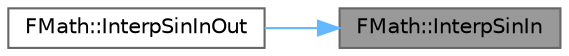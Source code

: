 digraph "FMath::InterpSinIn"
{
 // INTERACTIVE_SVG=YES
 // LATEX_PDF_SIZE
  bgcolor="transparent";
  edge [fontname=Helvetica,fontsize=10,labelfontname=Helvetica,labelfontsize=10];
  node [fontname=Helvetica,fontsize=10,shape=box,height=0.2,width=0.4];
  rankdir="RL";
  Node1 [id="Node000001",label="FMath::InterpSinIn",height=0.2,width=0.4,color="gray40", fillcolor="grey60", style="filled", fontcolor="black",tooltip="Interpolation between A and B, applying a sinusoidal in function."];
  Node1 -> Node2 [id="edge1_Node000001_Node000002",dir="back",color="steelblue1",style="solid",tooltip=" "];
  Node2 [id="Node000002",label="FMath::InterpSinInOut",height=0.2,width=0.4,color="grey40", fillcolor="white", style="filled",URL="$dc/d20/structFMath.html#af42edb9d1790779ebc3e42834f4a4534",tooltip="Interpolation between A and B, applying a sinusoidal in/out function."];
}
